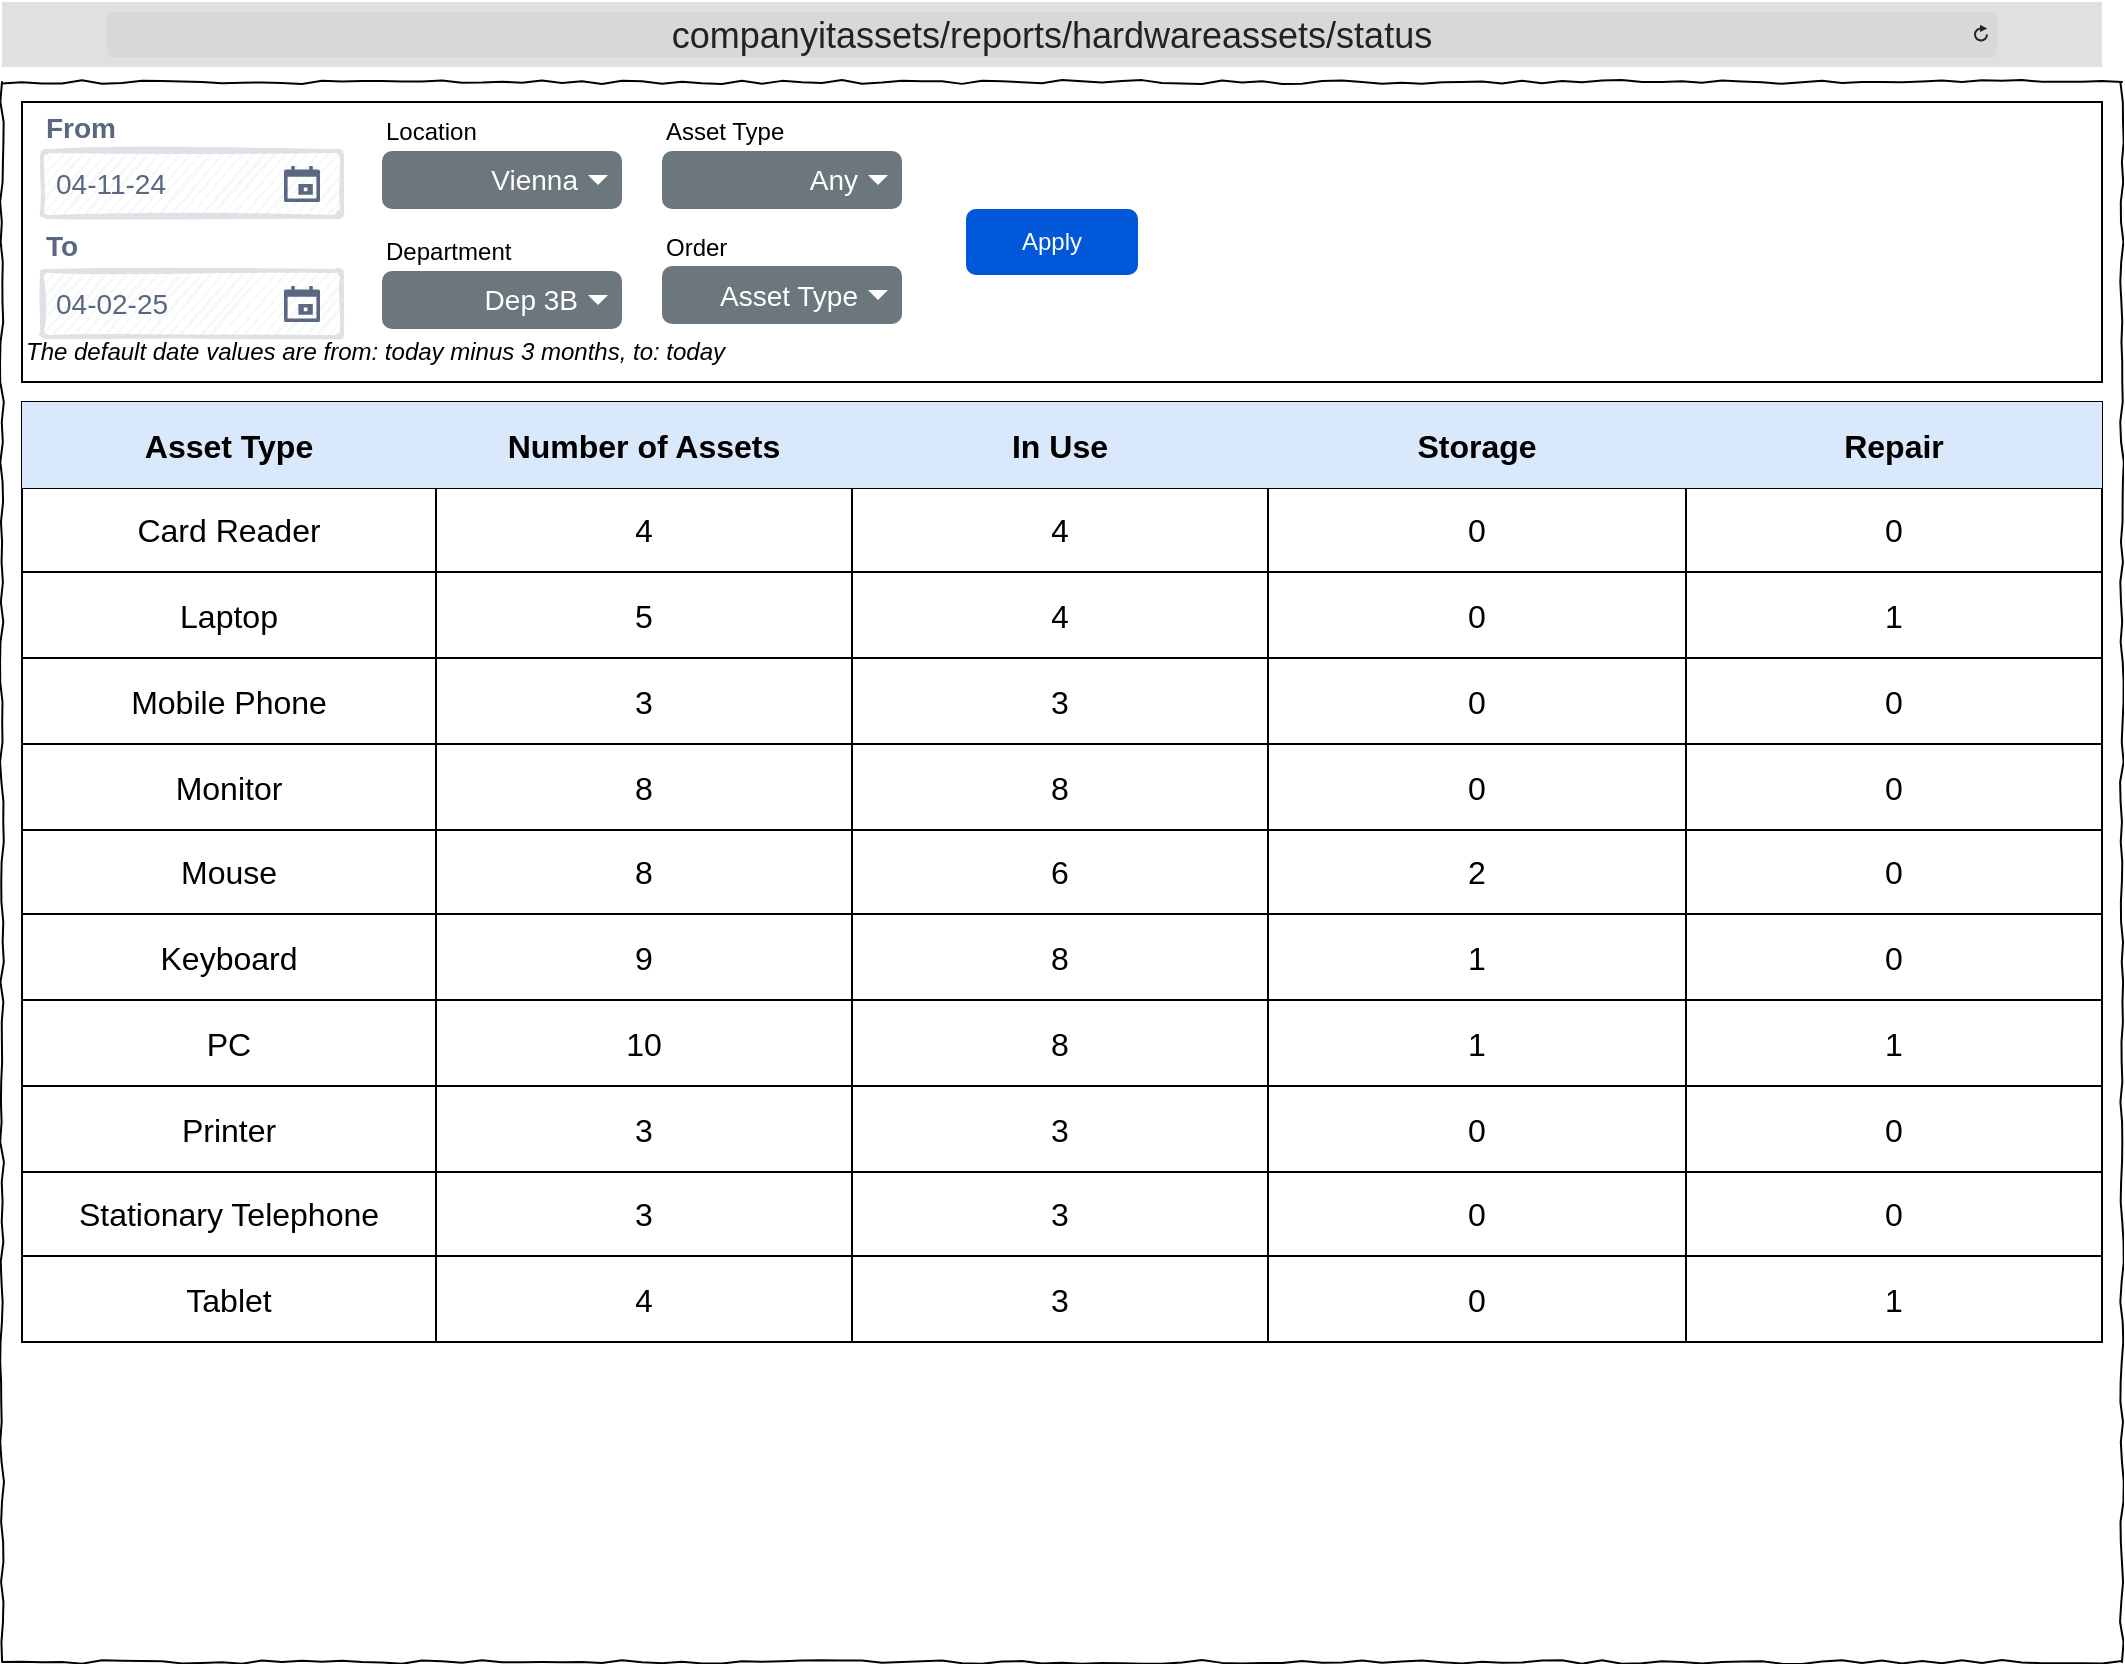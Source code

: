 <mxfile version="26.0.11">
  <diagram name="Page-1" id="03018318-947c-dd8e-b7a3-06fadd420f32">
    <mxGraphModel dx="1026" dy="650" grid="1" gridSize="10" guides="1" tooltips="1" connect="1" arrows="1" fold="1" page="1" pageScale="1" pageWidth="1100" pageHeight="850" background="none" math="0" shadow="0">
      <root>
        <mxCell id="0" />
        <mxCell id="1" parent="0" />
        <mxCell id="677b7b8949515195-1" value="" style="whiteSpace=wrap;html=1;rounded=0;shadow=0;labelBackgroundColor=none;strokeColor=#000000;strokeWidth=1;fillColor=none;fontFamily=Verdana;fontSize=12;fontColor=#000000;align=center;comic=1;" parent="1" vertex="1">
          <mxGeometry x="20" y="40" width="1060" height="790" as="geometry" />
        </mxCell>
        <mxCell id="ywKk5z_2qfM9JBNrJSl7-1" value="" style="rounded=0;whiteSpace=wrap;html=1;fillColor=none;" parent="1" vertex="1">
          <mxGeometry x="30" y="50" width="1040" height="140" as="geometry" />
        </mxCell>
        <mxCell id="zX-MKMj06BqSPDNbv460-1" value="&lt;font style=&quot;font-size: 18px;&quot;&gt;companyitassets/reports/hardwareassets/status&lt;/font&gt;" style="html=1;strokeWidth=1;shadow=0;dashed=0;shape=mxgraph.ios7ui.url;fillColor=#e0e0e0;strokeColor=#c0c0c0;buttonText=;strokeColor2=#222222;fontColor=#222222;fontSize=8;spacingTop=2;align=center;whiteSpace=wrap;" parent="1" vertex="1">
          <mxGeometry x="20" width="1050" height="32.5" as="geometry" />
        </mxCell>
        <mxCell id="ywKk5z_2qfM9JBNrJSl7-2" value="&lt;font style=&quot;font-size: 14px;&quot;&gt;From&lt;/font&gt;" style="fillColor=none;strokeColor=none;html=1;fontSize=12;fontStyle=0;align=left;fontColor=#596780;fontStyle=1;fontSize=11;sketch=1;hachureGap=4;pointerEvents=0;fontFamily=Helvetica;" parent="1" vertex="1">
          <mxGeometry x="40" y="50" width="40" height="25" as="geometry" />
        </mxCell>
        <mxCell id="ywKk5z_2qfM9JBNrJSl7-3" value="&lt;font style=&quot;font-size: 14px;&quot; face=&quot;Helvetica&quot;&gt;04-11-24&lt;/font&gt;" style="rounded=1;arcSize=9;fillColor=#F7F8F9;align=left;spacingLeft=5;strokeColor=#DEE1E6;html=1;strokeWidth=2;fontColor=#596780;fontSize=12;sketch=1;hachureGap=4;pointerEvents=0;fontFamily=Architects Daughter;fontSource=https%3A%2F%2Ffonts.googleapis.com%2Fcss%3Ffamily%3DArchitects%2BDaughter;" parent="1" vertex="1">
          <mxGeometry x="40" y="74.5" width="150" height="33" as="geometry" />
        </mxCell>
        <mxCell id="ywKk5z_2qfM9JBNrJSl7-4" value="" style="shape=mxgraph.gmdl.calendar;fillColor=#5A6881;strokeColor=none;sketch=0;hachureGap=4;pointerEvents=0;fontFamily=Architects Daughter;fontSource=https%3A%2F%2Ffonts.googleapis.com%2Fcss%3Ffamily%3DArchitects%2BDaughter;fontSize=20;" parent="ywKk5z_2qfM9JBNrJSl7-3" vertex="1">
          <mxGeometry x="1" y="0.5" width="18" height="18" relative="1" as="geometry">
            <mxPoint x="-29" y="-9" as="offset" />
          </mxGeometry>
        </mxCell>
        <mxCell id="ywKk5z_2qfM9JBNrJSl7-5" value="&lt;font style=&quot;font-size: 14px;&quot;&gt;To&lt;/font&gt;" style="fillColor=none;strokeColor=none;html=1;fontSize=12;fontStyle=0;align=left;fontColor=#596780;fontStyle=1;fontSize=11;sketch=1;hachureGap=4;pointerEvents=0;fontFamily=Helvetica;" parent="1" vertex="1">
          <mxGeometry x="40" y="109.5" width="20" height="25" as="geometry" />
        </mxCell>
        <mxCell id="ywKk5z_2qfM9JBNrJSl7-6" value="&lt;font style=&quot;font-size: 14px;&quot; face=&quot;Helvetica&quot;&gt;04-02-25&lt;/font&gt;" style="rounded=1;arcSize=9;fillColor=#F7F8F9;align=left;spacingLeft=5;strokeColor=#DEE1E6;html=1;strokeWidth=2;fontColor=#596780;fontSize=12;sketch=1;hachureGap=4;pointerEvents=0;fontFamily=Architects Daughter;fontSource=https%3A%2F%2Ffonts.googleapis.com%2Fcss%3Ffamily%3DArchitects%2BDaughter;" parent="1" vertex="1">
          <mxGeometry x="40" y="134.5" width="150" height="33" as="geometry" />
        </mxCell>
        <mxCell id="ywKk5z_2qfM9JBNrJSl7-7" value="" style="shape=mxgraph.gmdl.calendar;fillColor=#5A6881;strokeColor=none;sketch=0;hachureGap=4;pointerEvents=0;fontFamily=Architects Daughter;fontSource=https%3A%2F%2Ffonts.googleapis.com%2Fcss%3Ffamily%3DArchitects%2BDaughter;fontSize=20;" parent="ywKk5z_2qfM9JBNrJSl7-6" vertex="1">
          <mxGeometry x="1" y="0.5" width="18" height="18" relative="1" as="geometry">
            <mxPoint x="-29" y="-9" as="offset" />
          </mxGeometry>
        </mxCell>
        <mxCell id="ywKk5z_2qfM9JBNrJSl7-8" value="Apply" style="rounded=1;fillColor=#0057D8;strokeColor=none;html=1;whiteSpace=wrap;fontColor=#ffffff;align=center;verticalAlign=middle;fontStyle=0;fontSize=12;sketch=0;" parent="1" vertex="1">
          <mxGeometry x="502" y="103.5" width="86" height="33" as="geometry" />
        </mxCell>
        <mxCell id="ywKk5z_2qfM9JBNrJSl7-84" value="&lt;i&gt;&lt;font style=&quot;color: light-dark(rgb(0, 0, 0), rgb(125, 125, 125));&quot;&gt;The default date values are from: today minus 3 months, to: today&amp;nbsp;&lt;/font&gt;&lt;/i&gt;" style="text;html=1;align=left;verticalAlign=middle;whiteSpace=wrap;rounded=0;" parent="1" vertex="1">
          <mxGeometry x="30" y="160" width="360" height="30" as="geometry" />
        </mxCell>
        <mxCell id="N3RhH1qTN14WOQrYuTi2-1" value="" style="shape=table;startSize=0;container=1;collapsible=0;childLayout=tableLayout;strokeColor=default;fontSize=20;fontStyle=1;align=left;" parent="1" vertex="1">
          <mxGeometry x="30" y="200" width="1040" height="470" as="geometry" />
        </mxCell>
        <mxCell id="N3RhH1qTN14WOQrYuTi2-2" value="" style="shape=tableRow;horizontal=0;startSize=0;swimlaneHead=0;swimlaneBody=0;strokeColor=inherit;top=0;left=0;bottom=0;right=0;collapsible=0;dropTarget=0;fillColor=none;points=[[0,0.5],[1,0.5]];portConstraint=eastwest;fontSize=16;" parent="N3RhH1qTN14WOQrYuTi2-1" vertex="1">
          <mxGeometry width="1040" height="43" as="geometry" />
        </mxCell>
        <mxCell id="N3RhH1qTN14WOQrYuTi2-3" value="&lt;b&gt;Asset Type&lt;/b&gt;" style="shape=partialRectangle;html=1;whiteSpace=wrap;connectable=0;strokeColor=#6c8ebf;overflow=hidden;fillColor=#dae8fc;top=0;left=0;bottom=0;right=0;pointerEvents=1;fontSize=16;" parent="N3RhH1qTN14WOQrYuTi2-2" vertex="1">
          <mxGeometry width="207" height="43" as="geometry">
            <mxRectangle width="207" height="43" as="alternateBounds" />
          </mxGeometry>
        </mxCell>
        <mxCell id="N3RhH1qTN14WOQrYuTi2-4" value="&lt;b&gt;Number of Assets&lt;/b&gt;" style="shape=partialRectangle;html=1;whiteSpace=wrap;connectable=0;strokeColor=#6c8ebf;overflow=hidden;fillColor=#dae8fc;top=0;left=0;bottom=0;right=0;pointerEvents=1;fontSize=16;" parent="N3RhH1qTN14WOQrYuTi2-2" vertex="1">
          <mxGeometry x="207" width="208" height="43" as="geometry">
            <mxRectangle width="208" height="43" as="alternateBounds" />
          </mxGeometry>
        </mxCell>
        <mxCell id="5-9rWO7Yp7zlaf-fWA8S-1" value="&lt;b&gt;In Use&lt;/b&gt;" style="shape=partialRectangle;html=1;whiteSpace=wrap;connectable=0;strokeColor=#6c8ebf;overflow=hidden;fillColor=#dae8fc;top=0;left=0;bottom=0;right=0;pointerEvents=1;fontSize=16;" parent="N3RhH1qTN14WOQrYuTi2-2" vertex="1">
          <mxGeometry x="415" width="208" height="43" as="geometry">
            <mxRectangle width="208" height="43" as="alternateBounds" />
          </mxGeometry>
        </mxCell>
        <mxCell id="5-9rWO7Yp7zlaf-fWA8S-12" value="&lt;b&gt;Storage&lt;/b&gt;" style="shape=partialRectangle;html=1;whiteSpace=wrap;connectable=0;strokeColor=#6c8ebf;overflow=hidden;fillColor=#dae8fc;top=0;left=0;bottom=0;right=0;pointerEvents=1;fontSize=16;" parent="N3RhH1qTN14WOQrYuTi2-2" vertex="1">
          <mxGeometry x="623" width="209" height="43" as="geometry">
            <mxRectangle width="209" height="43" as="alternateBounds" />
          </mxGeometry>
        </mxCell>
        <mxCell id="5-9rWO7Yp7zlaf-fWA8S-23" value="&lt;b&gt;Repair&lt;/b&gt;" style="shape=partialRectangle;html=1;whiteSpace=wrap;connectable=0;strokeColor=#6c8ebf;overflow=hidden;fillColor=#dae8fc;top=0;left=0;bottom=0;right=0;pointerEvents=1;fontSize=16;" parent="N3RhH1qTN14WOQrYuTi2-2" vertex="1">
          <mxGeometry x="832" width="208" height="43" as="geometry">
            <mxRectangle width="208" height="43" as="alternateBounds" />
          </mxGeometry>
        </mxCell>
        <mxCell id="N3RhH1qTN14WOQrYuTi2-6" value="" style="shape=tableRow;horizontal=0;startSize=0;swimlaneHead=0;swimlaneBody=0;strokeColor=inherit;top=0;left=0;bottom=0;right=0;collapsible=0;dropTarget=0;fillColor=none;points=[[0,0.5],[1,0.5]];portConstraint=eastwest;fontSize=16;" parent="N3RhH1qTN14WOQrYuTi2-1" vertex="1">
          <mxGeometry y="43" width="1040" height="42" as="geometry" />
        </mxCell>
        <mxCell id="N3RhH1qTN14WOQrYuTi2-7" value="Card Reader" style="shape=partialRectangle;html=1;whiteSpace=wrap;connectable=0;strokeColor=inherit;overflow=hidden;fillColor=none;top=0;left=0;bottom=0;right=0;pointerEvents=1;fontSize=16;" parent="N3RhH1qTN14WOQrYuTi2-6" vertex="1">
          <mxGeometry width="207" height="42" as="geometry">
            <mxRectangle width="207" height="42" as="alternateBounds" />
          </mxGeometry>
        </mxCell>
        <mxCell id="N3RhH1qTN14WOQrYuTi2-8" value="4" style="shape=partialRectangle;html=1;whiteSpace=wrap;connectable=0;strokeColor=inherit;overflow=hidden;fillColor=none;top=0;left=0;bottom=0;right=0;pointerEvents=1;fontSize=16;" parent="N3RhH1qTN14WOQrYuTi2-6" vertex="1">
          <mxGeometry x="207" width="208" height="42" as="geometry">
            <mxRectangle width="208" height="42" as="alternateBounds" />
          </mxGeometry>
        </mxCell>
        <mxCell id="5-9rWO7Yp7zlaf-fWA8S-2" value="4" style="shape=partialRectangle;html=1;whiteSpace=wrap;connectable=0;strokeColor=inherit;overflow=hidden;fillColor=none;top=0;left=0;bottom=0;right=0;pointerEvents=1;fontSize=16;" parent="N3RhH1qTN14WOQrYuTi2-6" vertex="1">
          <mxGeometry x="415" width="208" height="42" as="geometry">
            <mxRectangle width="208" height="42" as="alternateBounds" />
          </mxGeometry>
        </mxCell>
        <mxCell id="5-9rWO7Yp7zlaf-fWA8S-13" value="0" style="shape=partialRectangle;html=1;whiteSpace=wrap;connectable=0;strokeColor=inherit;overflow=hidden;fillColor=none;top=0;left=0;bottom=0;right=0;pointerEvents=1;fontSize=16;" parent="N3RhH1qTN14WOQrYuTi2-6" vertex="1">
          <mxGeometry x="623" width="209" height="42" as="geometry">
            <mxRectangle width="209" height="42" as="alternateBounds" />
          </mxGeometry>
        </mxCell>
        <mxCell id="5-9rWO7Yp7zlaf-fWA8S-24" value="0" style="shape=partialRectangle;html=1;whiteSpace=wrap;connectable=0;strokeColor=inherit;overflow=hidden;fillColor=none;top=0;left=0;bottom=0;right=0;pointerEvents=1;fontSize=16;" parent="N3RhH1qTN14WOQrYuTi2-6" vertex="1">
          <mxGeometry x="832" width="208" height="42" as="geometry">
            <mxRectangle width="208" height="42" as="alternateBounds" />
          </mxGeometry>
        </mxCell>
        <mxCell id="N3RhH1qTN14WOQrYuTi2-10" value="" style="shape=tableRow;horizontal=0;startSize=0;swimlaneHead=0;swimlaneBody=0;strokeColor=inherit;top=0;left=0;bottom=0;right=0;collapsible=0;dropTarget=0;fillColor=none;points=[[0,0.5],[1,0.5]];portConstraint=eastwest;fontSize=16;" parent="N3RhH1qTN14WOQrYuTi2-1" vertex="1">
          <mxGeometry y="85" width="1040" height="43" as="geometry" />
        </mxCell>
        <mxCell id="N3RhH1qTN14WOQrYuTi2-11" value="Laptop" style="shape=partialRectangle;html=1;whiteSpace=wrap;connectable=0;strokeColor=inherit;overflow=hidden;fillColor=none;top=0;left=0;bottom=0;right=0;pointerEvents=1;fontSize=16;" parent="N3RhH1qTN14WOQrYuTi2-10" vertex="1">
          <mxGeometry width="207" height="43" as="geometry">
            <mxRectangle width="207" height="43" as="alternateBounds" />
          </mxGeometry>
        </mxCell>
        <mxCell id="N3RhH1qTN14WOQrYuTi2-12" value="5" style="shape=partialRectangle;html=1;whiteSpace=wrap;connectable=0;strokeColor=inherit;overflow=hidden;fillColor=none;top=0;left=0;bottom=0;right=0;pointerEvents=1;fontSize=16;" parent="N3RhH1qTN14WOQrYuTi2-10" vertex="1">
          <mxGeometry x="207" width="208" height="43" as="geometry">
            <mxRectangle width="208" height="43" as="alternateBounds" />
          </mxGeometry>
        </mxCell>
        <mxCell id="5-9rWO7Yp7zlaf-fWA8S-3" value="4" style="shape=partialRectangle;html=1;whiteSpace=wrap;connectable=0;strokeColor=inherit;overflow=hidden;fillColor=none;top=0;left=0;bottom=0;right=0;pointerEvents=1;fontSize=16;" parent="N3RhH1qTN14WOQrYuTi2-10" vertex="1">
          <mxGeometry x="415" width="208" height="43" as="geometry">
            <mxRectangle width="208" height="43" as="alternateBounds" />
          </mxGeometry>
        </mxCell>
        <mxCell id="5-9rWO7Yp7zlaf-fWA8S-14" value="0" style="shape=partialRectangle;html=1;whiteSpace=wrap;connectable=0;strokeColor=inherit;overflow=hidden;fillColor=none;top=0;left=0;bottom=0;right=0;pointerEvents=1;fontSize=16;" parent="N3RhH1qTN14WOQrYuTi2-10" vertex="1">
          <mxGeometry x="623" width="209" height="43" as="geometry">
            <mxRectangle width="209" height="43" as="alternateBounds" />
          </mxGeometry>
        </mxCell>
        <mxCell id="5-9rWO7Yp7zlaf-fWA8S-25" value="1" style="shape=partialRectangle;html=1;whiteSpace=wrap;connectable=0;strokeColor=inherit;overflow=hidden;fillColor=none;top=0;left=0;bottom=0;right=0;pointerEvents=1;fontSize=16;" parent="N3RhH1qTN14WOQrYuTi2-10" vertex="1">
          <mxGeometry x="832" width="208" height="43" as="geometry">
            <mxRectangle width="208" height="43" as="alternateBounds" />
          </mxGeometry>
        </mxCell>
        <mxCell id="N3RhH1qTN14WOQrYuTi2-14" style="shape=tableRow;horizontal=0;startSize=0;swimlaneHead=0;swimlaneBody=0;strokeColor=inherit;top=0;left=0;bottom=0;right=0;collapsible=0;dropTarget=0;fillColor=none;points=[[0,0.5],[1,0.5]];portConstraint=eastwest;fontSize=16;" parent="N3RhH1qTN14WOQrYuTi2-1" vertex="1">
          <mxGeometry y="128" width="1040" height="43" as="geometry" />
        </mxCell>
        <mxCell id="N3RhH1qTN14WOQrYuTi2-15" value="Mobile Phone" style="shape=partialRectangle;html=1;whiteSpace=wrap;connectable=0;strokeColor=inherit;overflow=hidden;fillColor=none;top=0;left=0;bottom=0;right=0;pointerEvents=1;fontSize=16;" parent="N3RhH1qTN14WOQrYuTi2-14" vertex="1">
          <mxGeometry width="207" height="43" as="geometry">
            <mxRectangle width="207" height="43" as="alternateBounds" />
          </mxGeometry>
        </mxCell>
        <mxCell id="N3RhH1qTN14WOQrYuTi2-16" value="3" style="shape=partialRectangle;html=1;whiteSpace=wrap;connectable=0;strokeColor=inherit;overflow=hidden;fillColor=none;top=0;left=0;bottom=0;right=0;pointerEvents=1;fontSize=16;" parent="N3RhH1qTN14WOQrYuTi2-14" vertex="1">
          <mxGeometry x="207" width="208" height="43" as="geometry">
            <mxRectangle width="208" height="43" as="alternateBounds" />
          </mxGeometry>
        </mxCell>
        <mxCell id="5-9rWO7Yp7zlaf-fWA8S-4" value="3" style="shape=partialRectangle;html=1;whiteSpace=wrap;connectable=0;strokeColor=inherit;overflow=hidden;fillColor=none;top=0;left=0;bottom=0;right=0;pointerEvents=1;fontSize=16;" parent="N3RhH1qTN14WOQrYuTi2-14" vertex="1">
          <mxGeometry x="415" width="208" height="43" as="geometry">
            <mxRectangle width="208" height="43" as="alternateBounds" />
          </mxGeometry>
        </mxCell>
        <mxCell id="5-9rWO7Yp7zlaf-fWA8S-15" value="0" style="shape=partialRectangle;html=1;whiteSpace=wrap;connectable=0;strokeColor=inherit;overflow=hidden;fillColor=none;top=0;left=0;bottom=0;right=0;pointerEvents=1;fontSize=16;" parent="N3RhH1qTN14WOQrYuTi2-14" vertex="1">
          <mxGeometry x="623" width="209" height="43" as="geometry">
            <mxRectangle width="209" height="43" as="alternateBounds" />
          </mxGeometry>
        </mxCell>
        <mxCell id="5-9rWO7Yp7zlaf-fWA8S-26" value="0" style="shape=partialRectangle;html=1;whiteSpace=wrap;connectable=0;strokeColor=inherit;overflow=hidden;fillColor=none;top=0;left=0;bottom=0;right=0;pointerEvents=1;fontSize=16;" parent="N3RhH1qTN14WOQrYuTi2-14" vertex="1">
          <mxGeometry x="832" width="208" height="43" as="geometry">
            <mxRectangle width="208" height="43" as="alternateBounds" />
          </mxGeometry>
        </mxCell>
        <mxCell id="N3RhH1qTN14WOQrYuTi2-17" style="shape=tableRow;horizontal=0;startSize=0;swimlaneHead=0;swimlaneBody=0;strokeColor=inherit;top=0;left=0;bottom=0;right=0;collapsible=0;dropTarget=0;fillColor=none;points=[[0,0.5],[1,0.5]];portConstraint=eastwest;fontSize=16;" parent="N3RhH1qTN14WOQrYuTi2-1" vertex="1">
          <mxGeometry y="171" width="1040" height="43" as="geometry" />
        </mxCell>
        <mxCell id="N3RhH1qTN14WOQrYuTi2-18" value="Monitor" style="shape=partialRectangle;html=1;whiteSpace=wrap;connectable=0;strokeColor=inherit;overflow=hidden;fillColor=none;top=0;left=0;bottom=0;right=0;pointerEvents=1;fontSize=16;" parent="N3RhH1qTN14WOQrYuTi2-17" vertex="1">
          <mxGeometry width="207" height="43" as="geometry">
            <mxRectangle width="207" height="43" as="alternateBounds" />
          </mxGeometry>
        </mxCell>
        <mxCell id="N3RhH1qTN14WOQrYuTi2-19" value="8" style="shape=partialRectangle;html=1;whiteSpace=wrap;connectable=0;strokeColor=inherit;overflow=hidden;fillColor=none;top=0;left=0;bottom=0;right=0;pointerEvents=1;fontSize=16;" parent="N3RhH1qTN14WOQrYuTi2-17" vertex="1">
          <mxGeometry x="207" width="208" height="43" as="geometry">
            <mxRectangle width="208" height="43" as="alternateBounds" />
          </mxGeometry>
        </mxCell>
        <mxCell id="5-9rWO7Yp7zlaf-fWA8S-5" value="8" style="shape=partialRectangle;html=1;whiteSpace=wrap;connectable=0;strokeColor=inherit;overflow=hidden;fillColor=none;top=0;left=0;bottom=0;right=0;pointerEvents=1;fontSize=16;" parent="N3RhH1qTN14WOQrYuTi2-17" vertex="1">
          <mxGeometry x="415" width="208" height="43" as="geometry">
            <mxRectangle width="208" height="43" as="alternateBounds" />
          </mxGeometry>
        </mxCell>
        <mxCell id="5-9rWO7Yp7zlaf-fWA8S-16" value="0" style="shape=partialRectangle;html=1;whiteSpace=wrap;connectable=0;strokeColor=inherit;overflow=hidden;fillColor=none;top=0;left=0;bottom=0;right=0;pointerEvents=1;fontSize=16;" parent="N3RhH1qTN14WOQrYuTi2-17" vertex="1">
          <mxGeometry x="623" width="209" height="43" as="geometry">
            <mxRectangle width="209" height="43" as="alternateBounds" />
          </mxGeometry>
        </mxCell>
        <mxCell id="5-9rWO7Yp7zlaf-fWA8S-27" value="0" style="shape=partialRectangle;html=1;whiteSpace=wrap;connectable=0;strokeColor=inherit;overflow=hidden;fillColor=none;top=0;left=0;bottom=0;right=0;pointerEvents=1;fontSize=16;" parent="N3RhH1qTN14WOQrYuTi2-17" vertex="1">
          <mxGeometry x="832" width="208" height="43" as="geometry">
            <mxRectangle width="208" height="43" as="alternateBounds" />
          </mxGeometry>
        </mxCell>
        <mxCell id="N3RhH1qTN14WOQrYuTi2-20" style="shape=tableRow;horizontal=0;startSize=0;swimlaneHead=0;swimlaneBody=0;strokeColor=inherit;top=0;left=0;bottom=0;right=0;collapsible=0;dropTarget=0;fillColor=none;points=[[0,0.5],[1,0.5]];portConstraint=eastwest;fontSize=16;" parent="N3RhH1qTN14WOQrYuTi2-1" vertex="1">
          <mxGeometry y="214" width="1040" height="42" as="geometry" />
        </mxCell>
        <mxCell id="N3RhH1qTN14WOQrYuTi2-21" value="Mouse" style="shape=partialRectangle;html=1;whiteSpace=wrap;connectable=0;strokeColor=inherit;overflow=hidden;fillColor=none;top=0;left=0;bottom=0;right=0;pointerEvents=1;fontSize=16;" parent="N3RhH1qTN14WOQrYuTi2-20" vertex="1">
          <mxGeometry width="207" height="42" as="geometry">
            <mxRectangle width="207" height="42" as="alternateBounds" />
          </mxGeometry>
        </mxCell>
        <mxCell id="N3RhH1qTN14WOQrYuTi2-22" value="8" style="shape=partialRectangle;html=1;whiteSpace=wrap;connectable=0;strokeColor=inherit;overflow=hidden;fillColor=none;top=0;left=0;bottom=0;right=0;pointerEvents=1;fontSize=16;" parent="N3RhH1qTN14WOQrYuTi2-20" vertex="1">
          <mxGeometry x="207" width="208" height="42" as="geometry">
            <mxRectangle width="208" height="42" as="alternateBounds" />
          </mxGeometry>
        </mxCell>
        <mxCell id="5-9rWO7Yp7zlaf-fWA8S-6" value="6" style="shape=partialRectangle;html=1;whiteSpace=wrap;connectable=0;strokeColor=inherit;overflow=hidden;fillColor=none;top=0;left=0;bottom=0;right=0;pointerEvents=1;fontSize=16;" parent="N3RhH1qTN14WOQrYuTi2-20" vertex="1">
          <mxGeometry x="415" width="208" height="42" as="geometry">
            <mxRectangle width="208" height="42" as="alternateBounds" />
          </mxGeometry>
        </mxCell>
        <mxCell id="5-9rWO7Yp7zlaf-fWA8S-17" value="2" style="shape=partialRectangle;html=1;whiteSpace=wrap;connectable=0;strokeColor=inherit;overflow=hidden;fillColor=none;top=0;left=0;bottom=0;right=0;pointerEvents=1;fontSize=16;" parent="N3RhH1qTN14WOQrYuTi2-20" vertex="1">
          <mxGeometry x="623" width="209" height="42" as="geometry">
            <mxRectangle width="209" height="42" as="alternateBounds" />
          </mxGeometry>
        </mxCell>
        <mxCell id="5-9rWO7Yp7zlaf-fWA8S-28" value="0" style="shape=partialRectangle;html=1;whiteSpace=wrap;connectable=0;strokeColor=inherit;overflow=hidden;fillColor=none;top=0;left=0;bottom=0;right=0;pointerEvents=1;fontSize=16;" parent="N3RhH1qTN14WOQrYuTi2-20" vertex="1">
          <mxGeometry x="832" width="208" height="42" as="geometry">
            <mxRectangle width="208" height="42" as="alternateBounds" />
          </mxGeometry>
        </mxCell>
        <mxCell id="N3RhH1qTN14WOQrYuTi2-23" style="shape=tableRow;horizontal=0;startSize=0;swimlaneHead=0;swimlaneBody=0;strokeColor=inherit;top=0;left=0;bottom=0;right=0;collapsible=0;dropTarget=0;fillColor=none;points=[[0,0.5],[1,0.5]];portConstraint=eastwest;fontSize=16;" parent="N3RhH1qTN14WOQrYuTi2-1" vertex="1">
          <mxGeometry y="256" width="1040" height="43" as="geometry" />
        </mxCell>
        <mxCell id="N3RhH1qTN14WOQrYuTi2-24" value="Keyboard" style="shape=partialRectangle;html=1;whiteSpace=wrap;connectable=0;strokeColor=inherit;overflow=hidden;fillColor=none;top=0;left=0;bottom=0;right=0;pointerEvents=1;fontSize=16;" parent="N3RhH1qTN14WOQrYuTi2-23" vertex="1">
          <mxGeometry width="207" height="43" as="geometry">
            <mxRectangle width="207" height="43" as="alternateBounds" />
          </mxGeometry>
        </mxCell>
        <mxCell id="N3RhH1qTN14WOQrYuTi2-25" value="9" style="shape=partialRectangle;html=1;whiteSpace=wrap;connectable=0;strokeColor=inherit;overflow=hidden;fillColor=none;top=0;left=0;bottom=0;right=0;pointerEvents=1;fontSize=16;" parent="N3RhH1qTN14WOQrYuTi2-23" vertex="1">
          <mxGeometry x="207" width="208" height="43" as="geometry">
            <mxRectangle width="208" height="43" as="alternateBounds" />
          </mxGeometry>
        </mxCell>
        <mxCell id="5-9rWO7Yp7zlaf-fWA8S-7" value="8" style="shape=partialRectangle;html=1;whiteSpace=wrap;connectable=0;strokeColor=inherit;overflow=hidden;fillColor=none;top=0;left=0;bottom=0;right=0;pointerEvents=1;fontSize=16;" parent="N3RhH1qTN14WOQrYuTi2-23" vertex="1">
          <mxGeometry x="415" width="208" height="43" as="geometry">
            <mxRectangle width="208" height="43" as="alternateBounds" />
          </mxGeometry>
        </mxCell>
        <mxCell id="5-9rWO7Yp7zlaf-fWA8S-18" value="1" style="shape=partialRectangle;html=1;whiteSpace=wrap;connectable=0;strokeColor=inherit;overflow=hidden;fillColor=none;top=0;left=0;bottom=0;right=0;pointerEvents=1;fontSize=16;" parent="N3RhH1qTN14WOQrYuTi2-23" vertex="1">
          <mxGeometry x="623" width="209" height="43" as="geometry">
            <mxRectangle width="209" height="43" as="alternateBounds" />
          </mxGeometry>
        </mxCell>
        <mxCell id="5-9rWO7Yp7zlaf-fWA8S-29" value="0" style="shape=partialRectangle;html=1;whiteSpace=wrap;connectable=0;strokeColor=inherit;overflow=hidden;fillColor=none;top=0;left=0;bottom=0;right=0;pointerEvents=1;fontSize=16;" parent="N3RhH1qTN14WOQrYuTi2-23" vertex="1">
          <mxGeometry x="832" width="208" height="43" as="geometry">
            <mxRectangle width="208" height="43" as="alternateBounds" />
          </mxGeometry>
        </mxCell>
        <mxCell id="N3RhH1qTN14WOQrYuTi2-26" style="shape=tableRow;horizontal=0;startSize=0;swimlaneHead=0;swimlaneBody=0;strokeColor=inherit;top=0;left=0;bottom=0;right=0;collapsible=0;dropTarget=0;fillColor=none;points=[[0,0.5],[1,0.5]];portConstraint=eastwest;fontSize=16;" parent="N3RhH1qTN14WOQrYuTi2-1" vertex="1">
          <mxGeometry y="299" width="1040" height="43" as="geometry" />
        </mxCell>
        <mxCell id="N3RhH1qTN14WOQrYuTi2-27" value="PC" style="shape=partialRectangle;html=1;whiteSpace=wrap;connectable=0;strokeColor=inherit;overflow=hidden;fillColor=none;top=0;left=0;bottom=0;right=0;pointerEvents=1;fontSize=16;" parent="N3RhH1qTN14WOQrYuTi2-26" vertex="1">
          <mxGeometry width="207" height="43" as="geometry">
            <mxRectangle width="207" height="43" as="alternateBounds" />
          </mxGeometry>
        </mxCell>
        <mxCell id="N3RhH1qTN14WOQrYuTi2-28" value="10" style="shape=partialRectangle;html=1;whiteSpace=wrap;connectable=0;strokeColor=inherit;overflow=hidden;fillColor=none;top=0;left=0;bottom=0;right=0;pointerEvents=1;fontSize=16;" parent="N3RhH1qTN14WOQrYuTi2-26" vertex="1">
          <mxGeometry x="207" width="208" height="43" as="geometry">
            <mxRectangle width="208" height="43" as="alternateBounds" />
          </mxGeometry>
        </mxCell>
        <mxCell id="5-9rWO7Yp7zlaf-fWA8S-8" value="8" style="shape=partialRectangle;html=1;whiteSpace=wrap;connectable=0;strokeColor=inherit;overflow=hidden;fillColor=none;top=0;left=0;bottom=0;right=0;pointerEvents=1;fontSize=16;" parent="N3RhH1qTN14WOQrYuTi2-26" vertex="1">
          <mxGeometry x="415" width="208" height="43" as="geometry">
            <mxRectangle width="208" height="43" as="alternateBounds" />
          </mxGeometry>
        </mxCell>
        <mxCell id="5-9rWO7Yp7zlaf-fWA8S-19" value="1" style="shape=partialRectangle;html=1;whiteSpace=wrap;connectable=0;strokeColor=inherit;overflow=hidden;fillColor=none;top=0;left=0;bottom=0;right=0;pointerEvents=1;fontSize=16;" parent="N3RhH1qTN14WOQrYuTi2-26" vertex="1">
          <mxGeometry x="623" width="209" height="43" as="geometry">
            <mxRectangle width="209" height="43" as="alternateBounds" />
          </mxGeometry>
        </mxCell>
        <mxCell id="5-9rWO7Yp7zlaf-fWA8S-30" value="1" style="shape=partialRectangle;html=1;whiteSpace=wrap;connectable=0;strokeColor=inherit;overflow=hidden;fillColor=none;top=0;left=0;bottom=0;right=0;pointerEvents=1;fontSize=16;" parent="N3RhH1qTN14WOQrYuTi2-26" vertex="1">
          <mxGeometry x="832" width="208" height="43" as="geometry">
            <mxRectangle width="208" height="43" as="alternateBounds" />
          </mxGeometry>
        </mxCell>
        <mxCell id="N3RhH1qTN14WOQrYuTi2-29" style="shape=tableRow;horizontal=0;startSize=0;swimlaneHead=0;swimlaneBody=0;strokeColor=inherit;top=0;left=0;bottom=0;right=0;collapsible=0;dropTarget=0;fillColor=none;points=[[0,0.5],[1,0.5]];portConstraint=eastwest;fontSize=16;" parent="N3RhH1qTN14WOQrYuTi2-1" vertex="1">
          <mxGeometry y="342" width="1040" height="43" as="geometry" />
        </mxCell>
        <mxCell id="N3RhH1qTN14WOQrYuTi2-30" value="Printer" style="shape=partialRectangle;html=1;whiteSpace=wrap;connectable=0;strokeColor=inherit;overflow=hidden;fillColor=none;top=0;left=0;bottom=0;right=0;pointerEvents=1;fontSize=16;" parent="N3RhH1qTN14WOQrYuTi2-29" vertex="1">
          <mxGeometry width="207" height="43" as="geometry">
            <mxRectangle width="207" height="43" as="alternateBounds" />
          </mxGeometry>
        </mxCell>
        <mxCell id="N3RhH1qTN14WOQrYuTi2-31" value="3" style="shape=partialRectangle;html=1;whiteSpace=wrap;connectable=0;strokeColor=inherit;overflow=hidden;fillColor=none;top=0;left=0;bottom=0;right=0;pointerEvents=1;fontSize=16;" parent="N3RhH1qTN14WOQrYuTi2-29" vertex="1">
          <mxGeometry x="207" width="208" height="43" as="geometry">
            <mxRectangle width="208" height="43" as="alternateBounds" />
          </mxGeometry>
        </mxCell>
        <mxCell id="5-9rWO7Yp7zlaf-fWA8S-9" value="3" style="shape=partialRectangle;html=1;whiteSpace=wrap;connectable=0;strokeColor=inherit;overflow=hidden;fillColor=none;top=0;left=0;bottom=0;right=0;pointerEvents=1;fontSize=16;" parent="N3RhH1qTN14WOQrYuTi2-29" vertex="1">
          <mxGeometry x="415" width="208" height="43" as="geometry">
            <mxRectangle width="208" height="43" as="alternateBounds" />
          </mxGeometry>
        </mxCell>
        <mxCell id="5-9rWO7Yp7zlaf-fWA8S-20" value="0" style="shape=partialRectangle;html=1;whiteSpace=wrap;connectable=0;strokeColor=inherit;overflow=hidden;fillColor=none;top=0;left=0;bottom=0;right=0;pointerEvents=1;fontSize=16;" parent="N3RhH1qTN14WOQrYuTi2-29" vertex="1">
          <mxGeometry x="623" width="209" height="43" as="geometry">
            <mxRectangle width="209" height="43" as="alternateBounds" />
          </mxGeometry>
        </mxCell>
        <mxCell id="5-9rWO7Yp7zlaf-fWA8S-31" value="0" style="shape=partialRectangle;html=1;whiteSpace=wrap;connectable=0;strokeColor=inherit;overflow=hidden;fillColor=none;top=0;left=0;bottom=0;right=0;pointerEvents=1;fontSize=16;" parent="N3RhH1qTN14WOQrYuTi2-29" vertex="1">
          <mxGeometry x="832" width="208" height="43" as="geometry">
            <mxRectangle width="208" height="43" as="alternateBounds" />
          </mxGeometry>
        </mxCell>
        <mxCell id="N3RhH1qTN14WOQrYuTi2-32" style="shape=tableRow;horizontal=0;startSize=0;swimlaneHead=0;swimlaneBody=0;strokeColor=inherit;top=0;left=0;bottom=0;right=0;collapsible=0;dropTarget=0;fillColor=none;points=[[0,0.5],[1,0.5]];portConstraint=eastwest;fontSize=16;" parent="N3RhH1qTN14WOQrYuTi2-1" vertex="1">
          <mxGeometry y="385" width="1040" height="42" as="geometry" />
        </mxCell>
        <mxCell id="N3RhH1qTN14WOQrYuTi2-33" value="Stationary Telephone" style="shape=partialRectangle;html=1;whiteSpace=wrap;connectable=0;strokeColor=inherit;overflow=hidden;fillColor=none;top=0;left=0;bottom=0;right=0;pointerEvents=1;fontSize=16;" parent="N3RhH1qTN14WOQrYuTi2-32" vertex="1">
          <mxGeometry width="207" height="42" as="geometry">
            <mxRectangle width="207" height="42" as="alternateBounds" />
          </mxGeometry>
        </mxCell>
        <mxCell id="N3RhH1qTN14WOQrYuTi2-34" value="3" style="shape=partialRectangle;html=1;whiteSpace=wrap;connectable=0;strokeColor=inherit;overflow=hidden;fillColor=none;top=0;left=0;bottom=0;right=0;pointerEvents=1;fontSize=16;" parent="N3RhH1qTN14WOQrYuTi2-32" vertex="1">
          <mxGeometry x="207" width="208" height="42" as="geometry">
            <mxRectangle width="208" height="42" as="alternateBounds" />
          </mxGeometry>
        </mxCell>
        <mxCell id="5-9rWO7Yp7zlaf-fWA8S-10" value="3" style="shape=partialRectangle;html=1;whiteSpace=wrap;connectable=0;strokeColor=inherit;overflow=hidden;fillColor=none;top=0;left=0;bottom=0;right=0;pointerEvents=1;fontSize=16;" parent="N3RhH1qTN14WOQrYuTi2-32" vertex="1">
          <mxGeometry x="415" width="208" height="42" as="geometry">
            <mxRectangle width="208" height="42" as="alternateBounds" />
          </mxGeometry>
        </mxCell>
        <mxCell id="5-9rWO7Yp7zlaf-fWA8S-21" value="0" style="shape=partialRectangle;html=1;whiteSpace=wrap;connectable=0;strokeColor=inherit;overflow=hidden;fillColor=none;top=0;left=0;bottom=0;right=0;pointerEvents=1;fontSize=16;" parent="N3RhH1qTN14WOQrYuTi2-32" vertex="1">
          <mxGeometry x="623" width="209" height="42" as="geometry">
            <mxRectangle width="209" height="42" as="alternateBounds" />
          </mxGeometry>
        </mxCell>
        <mxCell id="5-9rWO7Yp7zlaf-fWA8S-32" value="0" style="shape=partialRectangle;html=1;whiteSpace=wrap;connectable=0;strokeColor=inherit;overflow=hidden;fillColor=none;top=0;left=0;bottom=0;right=0;pointerEvents=1;fontSize=16;" parent="N3RhH1qTN14WOQrYuTi2-32" vertex="1">
          <mxGeometry x="832" width="208" height="42" as="geometry">
            <mxRectangle width="208" height="42" as="alternateBounds" />
          </mxGeometry>
        </mxCell>
        <mxCell id="N3RhH1qTN14WOQrYuTi2-35" style="shape=tableRow;horizontal=0;startSize=0;swimlaneHead=0;swimlaneBody=0;strokeColor=inherit;top=0;left=0;bottom=0;right=0;collapsible=0;dropTarget=0;fillColor=none;points=[[0,0.5],[1,0.5]];portConstraint=eastwest;fontSize=16;" parent="N3RhH1qTN14WOQrYuTi2-1" vertex="1">
          <mxGeometry y="427" width="1040" height="43" as="geometry" />
        </mxCell>
        <mxCell id="N3RhH1qTN14WOQrYuTi2-36" value="Tablet" style="shape=partialRectangle;html=1;whiteSpace=wrap;connectable=0;strokeColor=inherit;overflow=hidden;fillColor=none;top=0;left=0;bottom=0;right=0;pointerEvents=1;fontSize=16;" parent="N3RhH1qTN14WOQrYuTi2-35" vertex="1">
          <mxGeometry width="207" height="43" as="geometry">
            <mxRectangle width="207" height="43" as="alternateBounds" />
          </mxGeometry>
        </mxCell>
        <mxCell id="N3RhH1qTN14WOQrYuTi2-37" value="4" style="shape=partialRectangle;html=1;whiteSpace=wrap;connectable=0;strokeColor=inherit;overflow=hidden;fillColor=none;top=0;left=0;bottom=0;right=0;pointerEvents=1;fontSize=16;" parent="N3RhH1qTN14WOQrYuTi2-35" vertex="1">
          <mxGeometry x="207" width="208" height="43" as="geometry">
            <mxRectangle width="208" height="43" as="alternateBounds" />
          </mxGeometry>
        </mxCell>
        <mxCell id="5-9rWO7Yp7zlaf-fWA8S-11" value="3" style="shape=partialRectangle;html=1;whiteSpace=wrap;connectable=0;strokeColor=inherit;overflow=hidden;fillColor=none;top=0;left=0;bottom=0;right=0;pointerEvents=1;fontSize=16;" parent="N3RhH1qTN14WOQrYuTi2-35" vertex="1">
          <mxGeometry x="415" width="208" height="43" as="geometry">
            <mxRectangle width="208" height="43" as="alternateBounds" />
          </mxGeometry>
        </mxCell>
        <mxCell id="5-9rWO7Yp7zlaf-fWA8S-22" value="0" style="shape=partialRectangle;html=1;whiteSpace=wrap;connectable=0;strokeColor=inherit;overflow=hidden;fillColor=none;top=0;left=0;bottom=0;right=0;pointerEvents=1;fontSize=16;" parent="N3RhH1qTN14WOQrYuTi2-35" vertex="1">
          <mxGeometry x="623" width="209" height="43" as="geometry">
            <mxRectangle width="209" height="43" as="alternateBounds" />
          </mxGeometry>
        </mxCell>
        <mxCell id="5-9rWO7Yp7zlaf-fWA8S-33" value="1" style="shape=partialRectangle;html=1;whiteSpace=wrap;connectable=0;strokeColor=inherit;overflow=hidden;fillColor=none;top=0;left=0;bottom=0;right=0;pointerEvents=1;fontSize=16;" parent="N3RhH1qTN14WOQrYuTi2-35" vertex="1">
          <mxGeometry x="832" width="208" height="43" as="geometry">
            <mxRectangle width="208" height="43" as="alternateBounds" />
          </mxGeometry>
        </mxCell>
        <mxCell id="N3RhH1qTN14WOQrYuTi2-80" value="Location" style="text;html=1;align=left;verticalAlign=middle;whiteSpace=wrap;rounded=0;" parent="1" vertex="1">
          <mxGeometry x="210" y="50" width="70" height="30" as="geometry" />
        </mxCell>
        <mxCell id="N3RhH1qTN14WOQrYuTi2-81" value="Vienna" style="html=1;shadow=0;dashed=0;shape=mxgraph.bootstrap.rrect;rSize=5;strokeColor=none;strokeWidth=1;fillColor=#6C767D;fontColor=#ffffff;whiteSpace=wrap;align=right;verticalAlign=middle;fontStyle=0;fontSize=14;spacingRight=20;" parent="1" vertex="1">
          <mxGeometry x="210" y="74.5" width="120" height="29" as="geometry" />
        </mxCell>
        <mxCell id="N3RhH1qTN14WOQrYuTi2-82" value="" style="shape=triangle;direction=south;fillColor=#ffffff;strokeColor=none;perimeter=none;" parent="N3RhH1qTN14WOQrYuTi2-81" vertex="1">
          <mxGeometry x="1" y="0.5" width="10" height="5" relative="1" as="geometry">
            <mxPoint x="-17" y="-2.5" as="offset" />
          </mxGeometry>
        </mxCell>
        <mxCell id="N3RhH1qTN14WOQrYuTi2-83" value="Dep 3B" style="html=1;shadow=0;dashed=0;shape=mxgraph.bootstrap.rrect;rSize=5;strokeColor=none;strokeWidth=1;fillColor=#6C767D;fontColor=#ffffff;whiteSpace=wrap;align=right;verticalAlign=middle;fontStyle=0;fontSize=14;spacingRight=20;" parent="1" vertex="1">
          <mxGeometry x="210" y="134.5" width="120" height="29" as="geometry" />
        </mxCell>
        <mxCell id="N3RhH1qTN14WOQrYuTi2-84" value="" style="shape=triangle;direction=south;fillColor=#ffffff;strokeColor=none;perimeter=none;" parent="N3RhH1qTN14WOQrYuTi2-83" vertex="1">
          <mxGeometry x="1" y="0.5" width="10" height="5" relative="1" as="geometry">
            <mxPoint x="-17" y="-2.5" as="offset" />
          </mxGeometry>
        </mxCell>
        <mxCell id="N3RhH1qTN14WOQrYuTi2-85" value="Department" style="text;html=1;align=left;verticalAlign=middle;whiteSpace=wrap;rounded=0;" parent="1" vertex="1">
          <mxGeometry x="210" y="109.5" width="70" height="30" as="geometry" />
        </mxCell>
        <mxCell id="N3RhH1qTN14WOQrYuTi2-86" value="Asset Type" style="text;html=1;align=left;verticalAlign=middle;whiteSpace=wrap;rounded=0;" parent="1" vertex="1">
          <mxGeometry x="350" y="50" width="70" height="30" as="geometry" />
        </mxCell>
        <mxCell id="N3RhH1qTN14WOQrYuTi2-87" value="Any" style="html=1;shadow=0;dashed=0;shape=mxgraph.bootstrap.rrect;rSize=5;strokeColor=none;strokeWidth=1;fillColor=#6C767D;fontColor=#ffffff;whiteSpace=wrap;align=right;verticalAlign=middle;fontStyle=0;fontSize=14;spacingRight=20;" parent="1" vertex="1">
          <mxGeometry x="350" y="74.5" width="120" height="29" as="geometry" />
        </mxCell>
        <mxCell id="N3RhH1qTN14WOQrYuTi2-88" value="" style="shape=triangle;direction=south;fillColor=#ffffff;strokeColor=none;perimeter=none;" parent="N3RhH1qTN14WOQrYuTi2-87" vertex="1">
          <mxGeometry x="1" y="0.5" width="10" height="5" relative="1" as="geometry">
            <mxPoint x="-17" y="-2.5" as="offset" />
          </mxGeometry>
        </mxCell>
        <mxCell id="eJEb4WBMEoxTvL37Elx2-1" value="Order" style="text;html=1;align=left;verticalAlign=middle;whiteSpace=wrap;rounded=0;" vertex="1" parent="1">
          <mxGeometry x="350" y="107.5" width="70" height="30" as="geometry" />
        </mxCell>
        <mxCell id="eJEb4WBMEoxTvL37Elx2-2" value="Asset Type" style="html=1;shadow=0;dashed=0;shape=mxgraph.bootstrap.rrect;rSize=5;strokeColor=none;strokeWidth=1;fillColor=#6C767D;fontColor=#ffffff;whiteSpace=wrap;align=right;verticalAlign=middle;fontStyle=0;fontSize=14;spacingRight=20;" vertex="1" parent="1">
          <mxGeometry x="350" y="132" width="120" height="29" as="geometry" />
        </mxCell>
        <mxCell id="eJEb4WBMEoxTvL37Elx2-3" value="" style="shape=triangle;direction=south;fillColor=#ffffff;strokeColor=none;perimeter=none;" vertex="1" parent="eJEb4WBMEoxTvL37Elx2-2">
          <mxGeometry x="1" y="0.5" width="10" height="5" relative="1" as="geometry">
            <mxPoint x="-17" y="-2.5" as="offset" />
          </mxGeometry>
        </mxCell>
      </root>
    </mxGraphModel>
  </diagram>
</mxfile>
